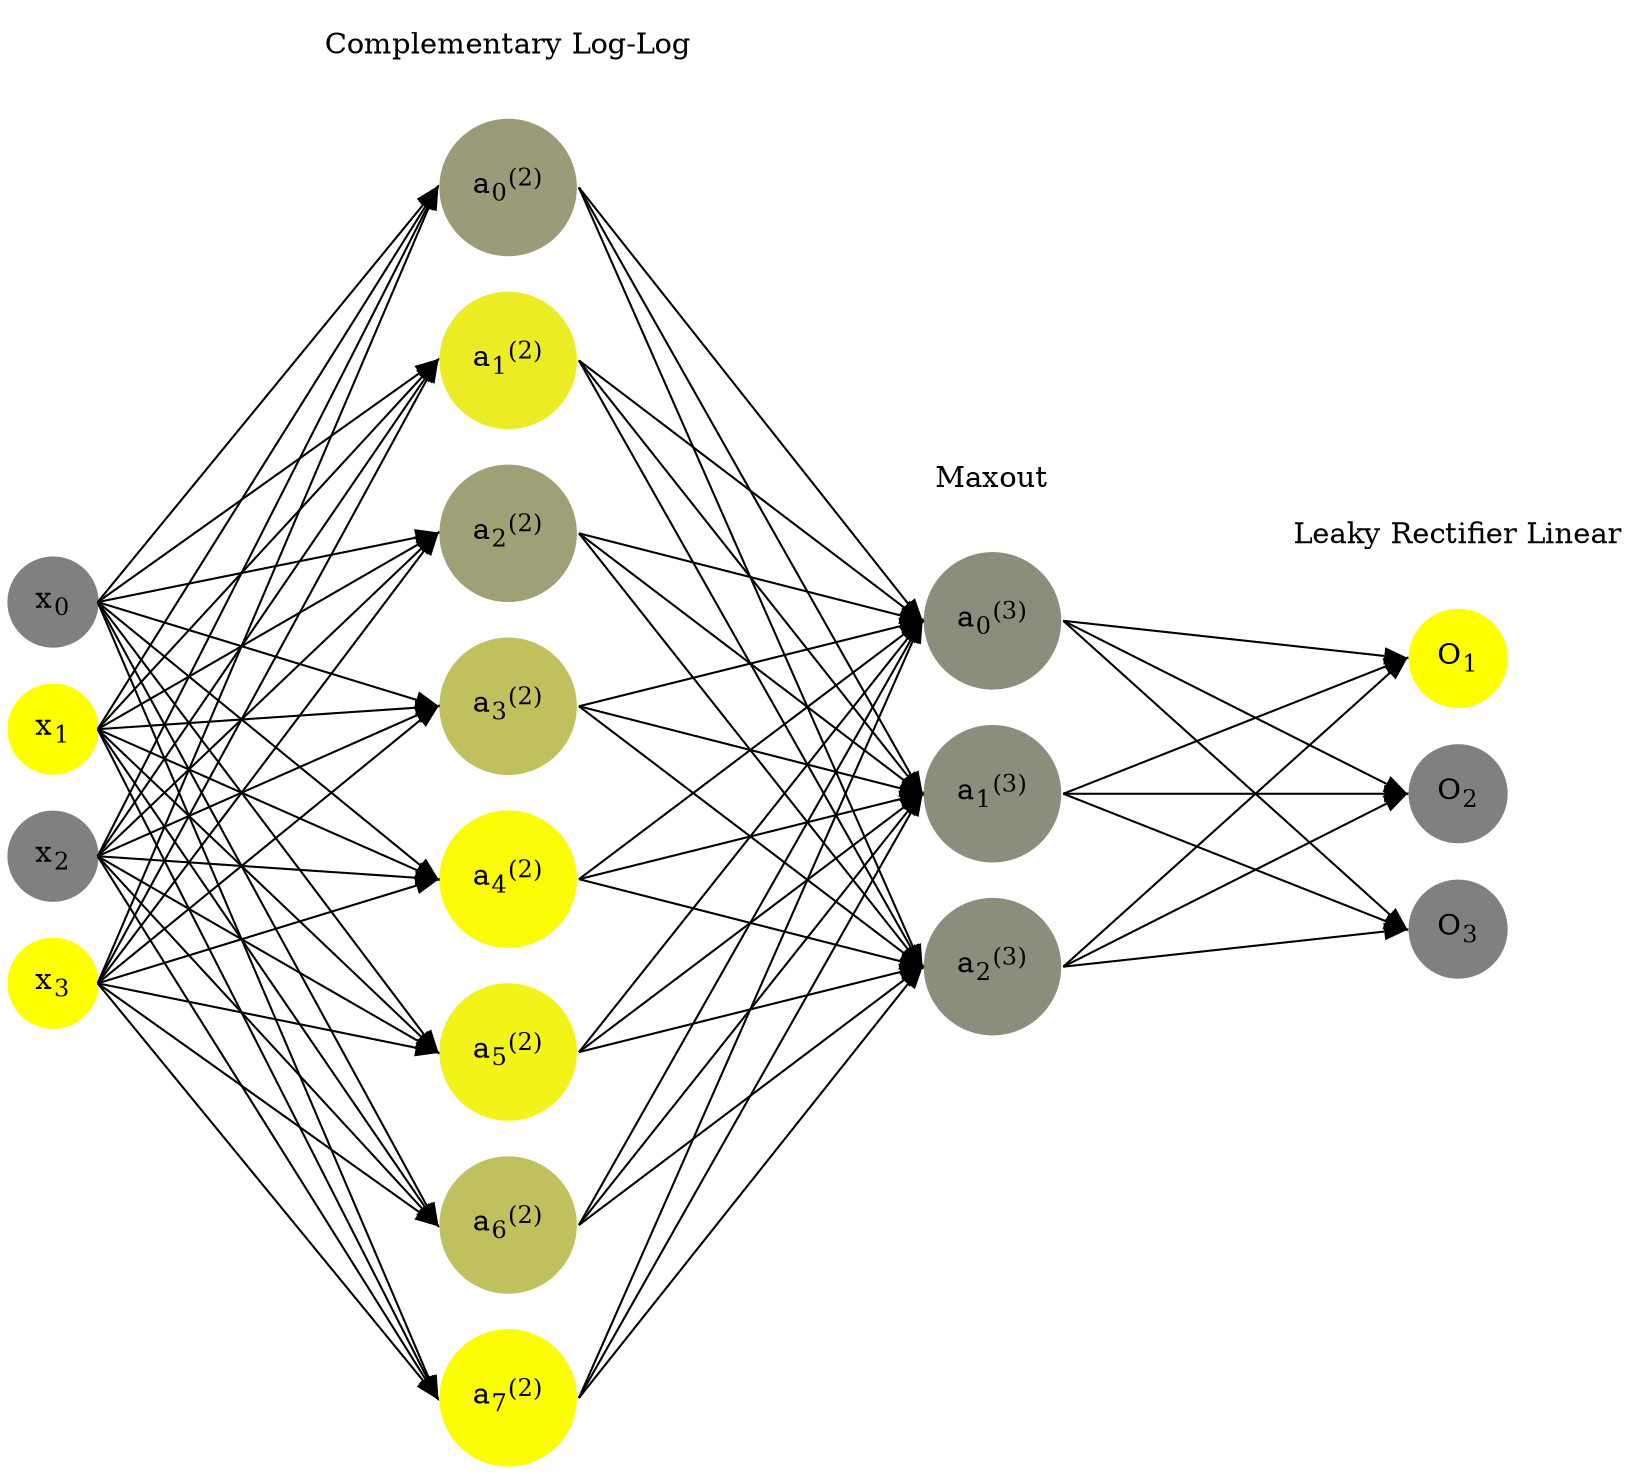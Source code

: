 digraph G {
	rankdir = LR;
	splines=false;
	edge[style=invis];
	ranksep= 1.4;
	{
	node [shape=circle, color="0.1667, 0.0, 0.5", style=filled, fillcolor="0.1667, 0.0, 0.5"];
	x0 [label=<x<sub>0</sub>>];
	}
	{
	node [shape=circle, color="0.1667, 1.0, 1.0", style=filled, fillcolor="0.1667, 1.0, 1.0"];
	x1 [label=<x<sub>1</sub>>];
	}
	{
	node [shape=circle, color="0.1667, 0.0, 0.5", style=filled, fillcolor="0.1667, 0.0, 0.5"];
	x2 [label=<x<sub>2</sub>>];
	}
	{
	node [shape=circle, color="0.1667, 1.0, 1.0", style=filled, fillcolor="0.1667, 1.0, 1.0"];
	x3 [label=<x<sub>3</sub>>];
	}
	{
	node [shape=circle, color="0.1667, 0.218224, 0.609112", style=filled, fillcolor="0.1667, 0.218224, 0.609112"];
	a02 [label=<a<sub>0</sub><sup>(2)</sup>>];
	}
	{
	node [shape=circle, color="0.1667, 0.844640, 0.922320", style=filled, fillcolor="0.1667, 0.844640, 0.922320"];
	a12 [label=<a<sub>1</sub><sup>(2)</sup>>];
	}
	{
	node [shape=circle, color="0.1667, 0.257508, 0.628754", style=filled, fillcolor="0.1667, 0.257508, 0.628754"];
	a22 [label=<a<sub>2</sub><sup>(2)</sup>>];
	}
	{
	node [shape=circle, color="0.1667, 0.507537, 0.753769", style=filled, fillcolor="0.1667, 0.507537, 0.753769"];
	a32 [label=<a<sub>3</sub><sup>(2)</sup>>];
	}
	{
	node [shape=circle, color="0.1667, 0.965740, 0.982870", style=filled, fillcolor="0.1667, 0.965740, 0.982870"];
	a42 [label=<a<sub>4</sub><sup>(2)</sup>>];
	}
	{
	node [shape=circle, color="0.1667, 0.898487, 0.949243", style=filled, fillcolor="0.1667, 0.898487, 0.949243"];
	a52 [label=<a<sub>5</sub><sup>(2)</sup>>];
	}
	{
	node [shape=circle, color="0.1667, 0.507084, 0.753542", style=filled, fillcolor="0.1667, 0.507084, 0.753542"];
	a62 [label=<a<sub>6</sub><sup>(2)</sup>>];
	}
	{
	node [shape=circle, color="0.1667, 0.974193, 0.987096", style=filled, fillcolor="0.1667, 0.974193, 0.987096"];
	a72 [label=<a<sub>7</sub><sup>(2)</sup>>];
	}
	{
	node [shape=circle, color="0.1667, 0.107650, 0.553825", style=filled, fillcolor="0.1667, 0.107650, 0.553825"];
	a03 [label=<a<sub>0</sub><sup>(3)</sup>>];
	}
	{
	node [shape=circle, color="0.1667, 0.107650, 0.553825", style=filled, fillcolor="0.1667, 0.107650, 0.553825"];
	a13 [label=<a<sub>1</sub><sup>(3)</sup>>];
	}
	{
	node [shape=circle, color="0.1667, 0.107650, 0.553825", style=filled, fillcolor="0.1667, 0.107650, 0.553825"];
	a23 [label=<a<sub>2</sub><sup>(3)</sup>>];
	}
	{
	node [shape=circle, color="0.1667, 1.0, 1.0", style=filled, fillcolor="0.1667, 1.0, 1.0"];
	O1 [label=<O<sub>1</sub>>];
	}
	{
	node [shape=circle, color="0.1667, 0.0, 0.5", style=filled, fillcolor="0.1667, 0.0, 0.5"];
	O2 [label=<O<sub>2</sub>>];
	}
	{
	node [shape=circle, color="0.1667, 0.0, 0.5", style=filled, fillcolor="0.1667, 0.0, 0.5"];
	O3 [label=<O<sub>3</sub>>];
	}
	{
	rank=same;
	x0->x1->x2->x3;
	}
	{
	rank=same;
	a02->a12->a22->a32->a42->a52->a62->a72;
	}
	{
	rank=same;
	a03->a13->a23;
	}
	{
	rank=same;
	O1->O2->O3;
	}
	l1 [shape=plaintext,label="Complementary Log-Log"];
	l1->a02;
	{rank=same; l1;a02};
	l2 [shape=plaintext,label="Maxout"];
	l2->a03;
	{rank=same; l2;a03};
	l3 [shape=plaintext,label="Leaky Rectifier Linear"];
	l3->O1;
	{rank=same; l3;O1};
edge[style=solid, tailport=e, headport=w];
	{x0;x1;x2;x3} -> {a02;a12;a22;a32;a42;a52;a62;a72};
	{a02;a12;a22;a32;a42;a52;a62;a72} -> {a03;a13;a23};
	{a03;a13;a23} -> {O1,O2,O3};
}